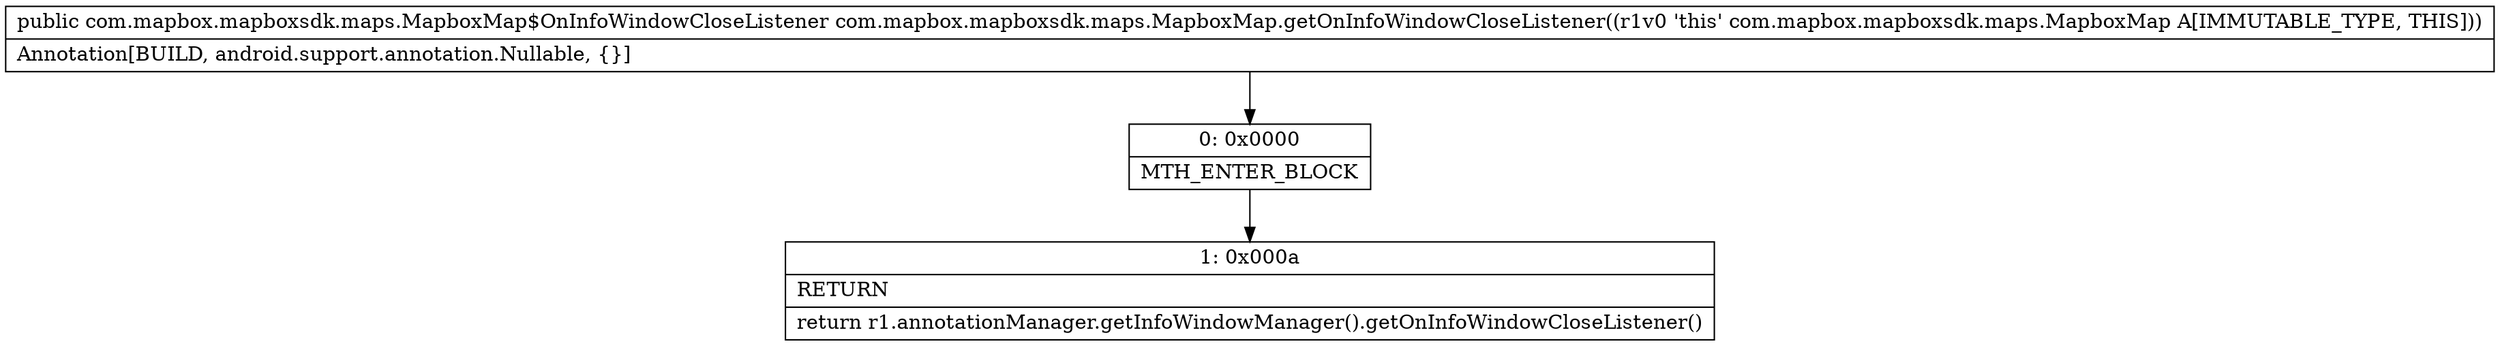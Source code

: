 digraph "CFG forcom.mapbox.mapboxsdk.maps.MapboxMap.getOnInfoWindowCloseListener()Lcom\/mapbox\/mapboxsdk\/maps\/MapboxMap$OnInfoWindowCloseListener;" {
Node_0 [shape=record,label="{0\:\ 0x0000|MTH_ENTER_BLOCK\l}"];
Node_1 [shape=record,label="{1\:\ 0x000a|RETURN\l|return r1.annotationManager.getInfoWindowManager().getOnInfoWindowCloseListener()\l}"];
MethodNode[shape=record,label="{public com.mapbox.mapboxsdk.maps.MapboxMap$OnInfoWindowCloseListener com.mapbox.mapboxsdk.maps.MapboxMap.getOnInfoWindowCloseListener((r1v0 'this' com.mapbox.mapboxsdk.maps.MapboxMap A[IMMUTABLE_TYPE, THIS]))  | Annotation[BUILD, android.support.annotation.Nullable, \{\}]\l}"];
MethodNode -> Node_0;
Node_0 -> Node_1;
}

